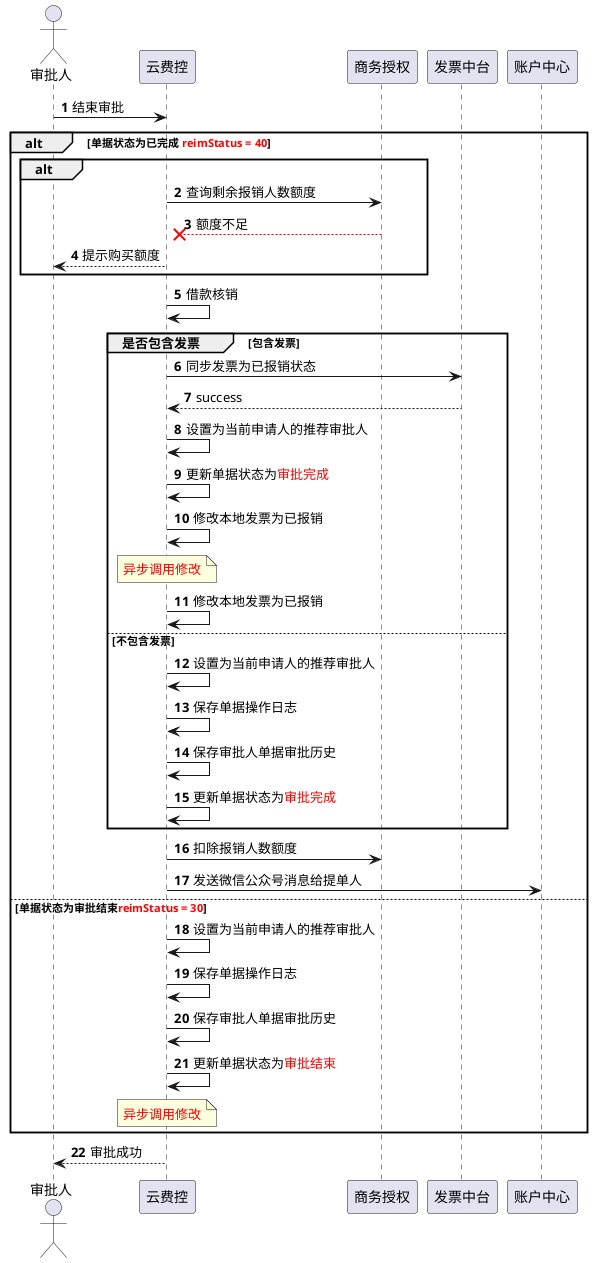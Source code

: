 @startuml
'https://plantuml.com/sequence-diagram

autonumber
actor 审批人
participant 审批人 order 10
participant 云费控 order 20
participant 商务授权 order 30
participant 发票中台 order 40
participant 账户中心 order 50
审批人 -> 云费控:结束审批
alt 单据状态为已完成 <color #Red>reimStatus = 40</color>
alt
云费控 -> 商务授权:查询剩余报销人数额度
商务授权 -[#Red]->x 云费控:额度不足
云费控 --> 审批人:提示购买额度
end
云费控 -> 云费控:借款核销
group 是否包含发票 [包含发票]
 云费控 -> 发票中台: 同步发票为已报销状态
 发票中台 --> 云费控:success
 云费控 -> 云费控:设置为当前申请人的推荐审批人
云费控 -> 云费控:更新单据状态为<color #Red>审批完成</color>
云费控 -> 云费控:修改本地发票为已报销
note OVER 云费控
 <color #Red>异步调用修改</color>
end note
云费控 -> 云费控:修改本地发票为已报销
 else 不包含发票
云费控 -> 云费控:设置为当前申请人的推荐审批人
云费控 -> 云费控:保存单据操作日志
云费控 -> 云费控:保存审批人单据审批历史
云费控 -> 云费控:更新单据状态为<color #Red>审批完成</color>
 end
 云费控 -> 商务授权:扣除报销人数额度
  云费控 -> 账户中心:发送微信公众号消息给提单人
else 单据状态为审批结束<color #Red>reimStatus = 30</color>
云费控 -> 云费控:设置为当前申请人的推荐审批人
云费控 -> 云费控:保存单据操作日志
云费控 -> 云费控:保存审批人单据审批历史
云费控 -> 云费控:更新单据状态为<color #Red>审批结束</color>
note OVER 云费控
 <color #Red>异步调用修改</color>
end note
end
云费控 --> 审批人: 审批成功



@endumlA